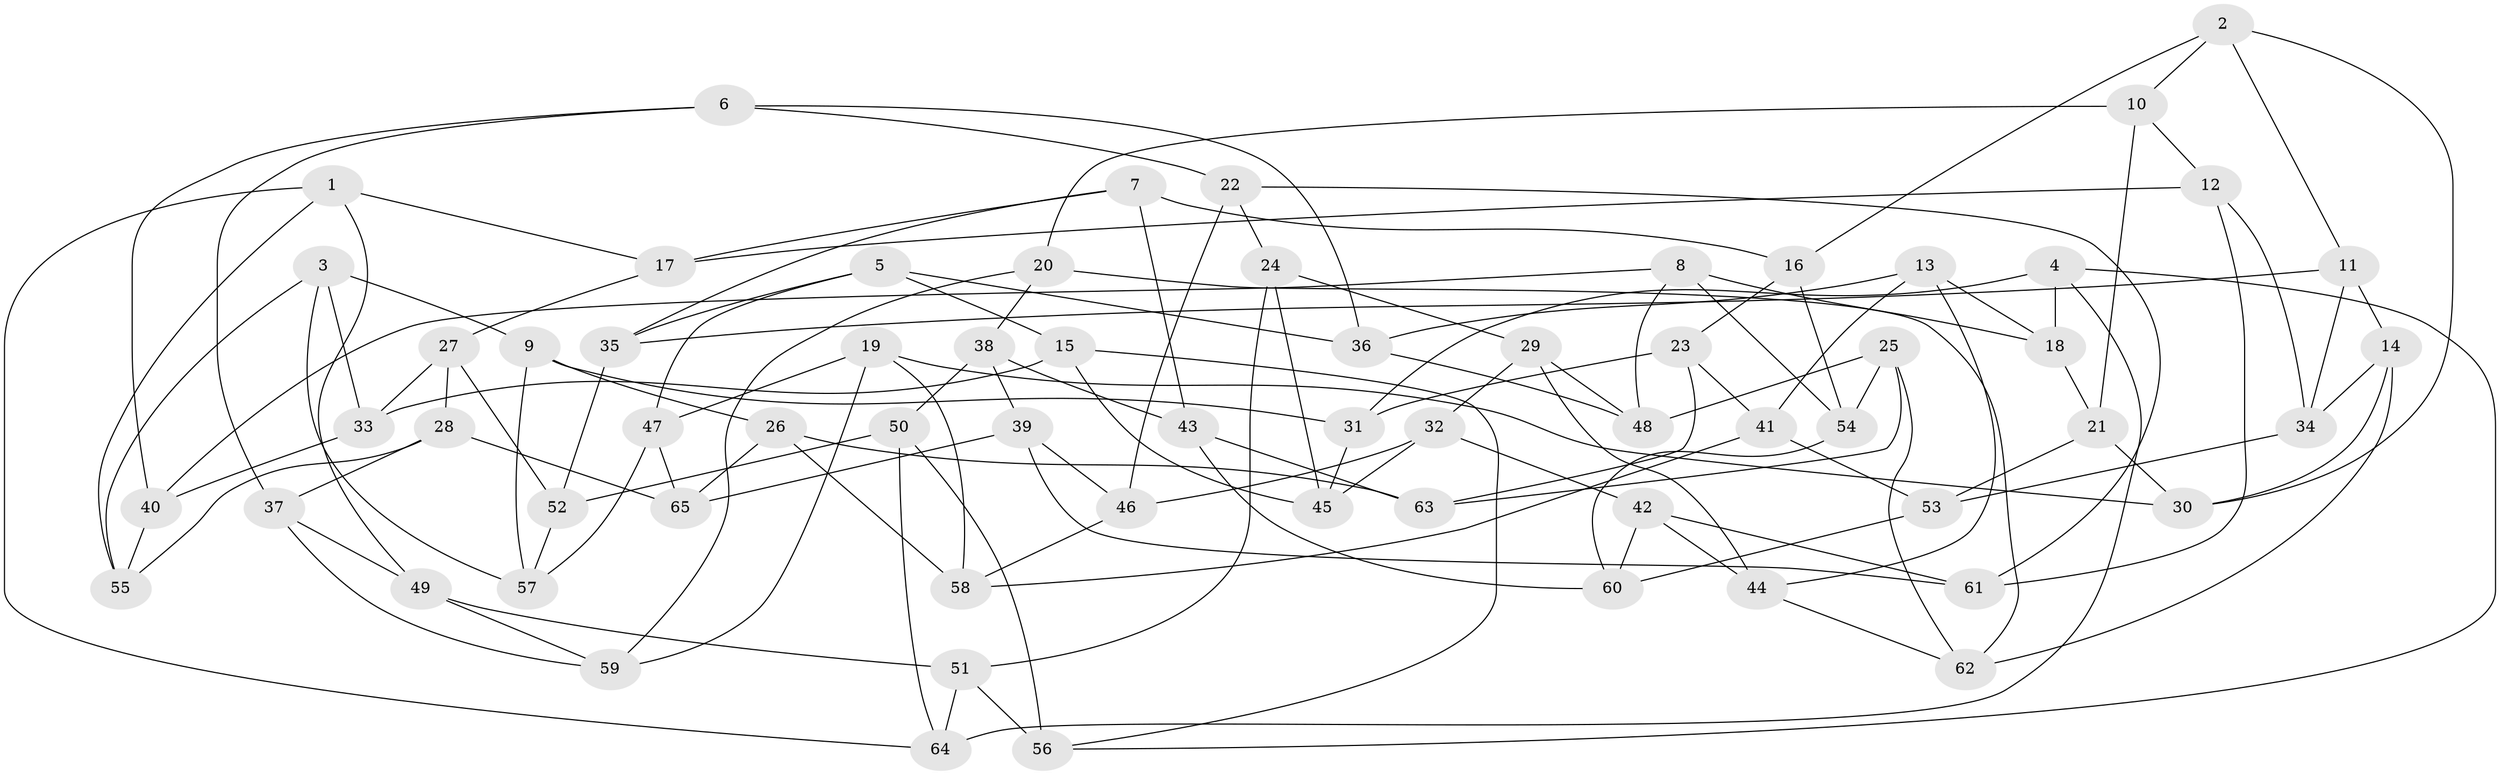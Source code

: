 // Generated by graph-tools (version 1.1) at 2025/38/03/09/25 02:38:17]
// undirected, 65 vertices, 130 edges
graph export_dot {
graph [start="1"]
  node [color=gray90,style=filled];
  1;
  2;
  3;
  4;
  5;
  6;
  7;
  8;
  9;
  10;
  11;
  12;
  13;
  14;
  15;
  16;
  17;
  18;
  19;
  20;
  21;
  22;
  23;
  24;
  25;
  26;
  27;
  28;
  29;
  30;
  31;
  32;
  33;
  34;
  35;
  36;
  37;
  38;
  39;
  40;
  41;
  42;
  43;
  44;
  45;
  46;
  47;
  48;
  49;
  50;
  51;
  52;
  53;
  54;
  55;
  56;
  57;
  58;
  59;
  60;
  61;
  62;
  63;
  64;
  65;
  1 -- 64;
  1 -- 17;
  1 -- 49;
  1 -- 55;
  2 -- 16;
  2 -- 30;
  2 -- 11;
  2 -- 10;
  3 -- 33;
  3 -- 55;
  3 -- 57;
  3 -- 9;
  4 -- 31;
  4 -- 18;
  4 -- 56;
  4 -- 64;
  5 -- 15;
  5 -- 36;
  5 -- 47;
  5 -- 35;
  6 -- 36;
  6 -- 37;
  6 -- 22;
  6 -- 40;
  7 -- 16;
  7 -- 43;
  7 -- 17;
  7 -- 35;
  8 -- 54;
  8 -- 18;
  8 -- 48;
  8 -- 40;
  9 -- 31;
  9 -- 26;
  9 -- 57;
  10 -- 20;
  10 -- 21;
  10 -- 12;
  11 -- 34;
  11 -- 35;
  11 -- 14;
  12 -- 34;
  12 -- 17;
  12 -- 61;
  13 -- 44;
  13 -- 41;
  13 -- 36;
  13 -- 18;
  14 -- 62;
  14 -- 30;
  14 -- 34;
  15 -- 33;
  15 -- 56;
  15 -- 45;
  16 -- 54;
  16 -- 23;
  17 -- 27;
  18 -- 21;
  19 -- 58;
  19 -- 47;
  19 -- 59;
  19 -- 30;
  20 -- 62;
  20 -- 59;
  20 -- 38;
  21 -- 30;
  21 -- 53;
  22 -- 61;
  22 -- 46;
  22 -- 24;
  23 -- 41;
  23 -- 63;
  23 -- 31;
  24 -- 29;
  24 -- 45;
  24 -- 51;
  25 -- 62;
  25 -- 63;
  25 -- 54;
  25 -- 48;
  26 -- 58;
  26 -- 63;
  26 -- 65;
  27 -- 28;
  27 -- 33;
  27 -- 52;
  28 -- 37;
  28 -- 65;
  28 -- 55;
  29 -- 32;
  29 -- 44;
  29 -- 48;
  31 -- 45;
  32 -- 46;
  32 -- 45;
  32 -- 42;
  33 -- 40;
  34 -- 53;
  35 -- 52;
  36 -- 48;
  37 -- 59;
  37 -- 49;
  38 -- 50;
  38 -- 39;
  38 -- 43;
  39 -- 46;
  39 -- 65;
  39 -- 61;
  40 -- 55;
  41 -- 58;
  41 -- 53;
  42 -- 44;
  42 -- 60;
  42 -- 61;
  43 -- 63;
  43 -- 60;
  44 -- 62;
  46 -- 58;
  47 -- 65;
  47 -- 57;
  49 -- 59;
  49 -- 51;
  50 -- 52;
  50 -- 64;
  50 -- 56;
  51 -- 64;
  51 -- 56;
  52 -- 57;
  53 -- 60;
  54 -- 60;
}
